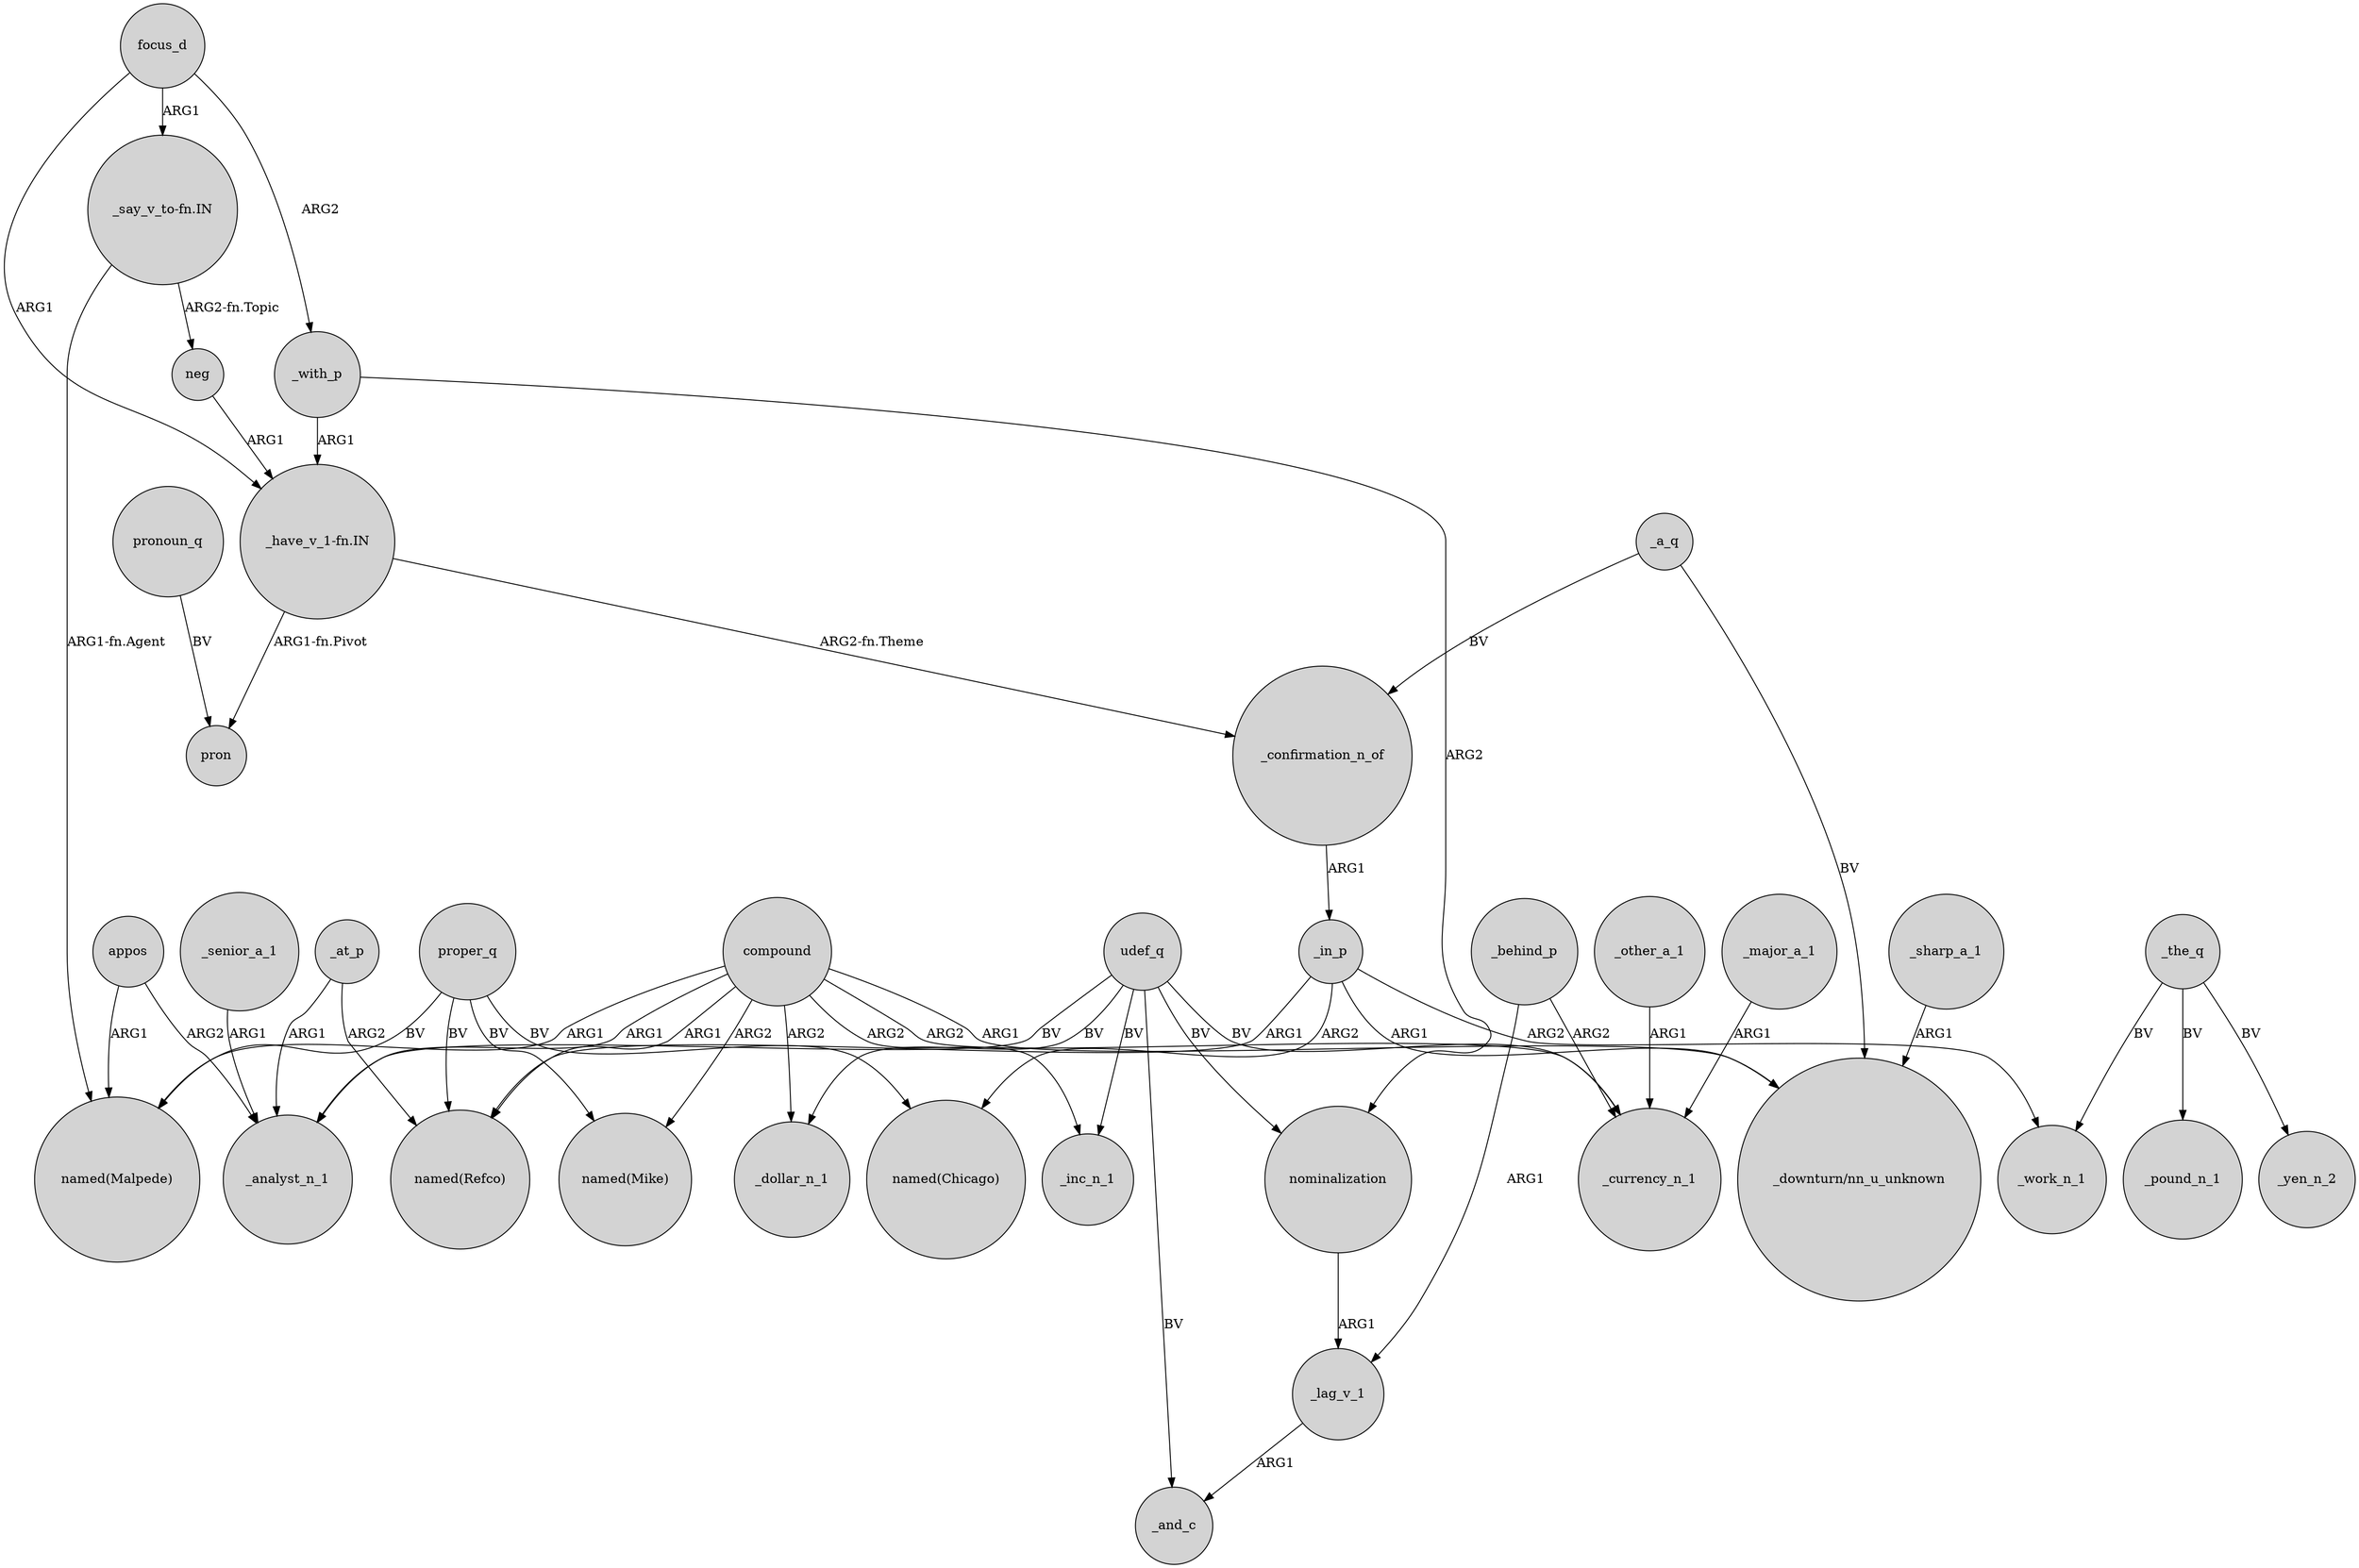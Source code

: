 digraph {
	node [shape=circle style=filled]
	focus_d -> "_have_v_1-fn.IN" [label=ARG1]
	proper_q -> "named(Malpede)" [label=BV]
	udef_q -> _inc_n_1 [label=BV]
	_in_p -> "named(Refco)" [label=ARG1]
	neg -> "_have_v_1-fn.IN" [label=ARG1]
	_with_p -> nominalization [label=ARG2]
	_other_a_1 -> _currency_n_1 [label=ARG1]
	compound -> "named(Malpede)" [label=ARG1]
	_the_q -> _pound_n_1 [label=BV]
	_with_p -> "_have_v_1-fn.IN" [label=ARG1]
	compound -> "named(Refco)" [label=ARG1]
	nominalization -> _lag_v_1 [label=ARG1]
	_behind_p -> _lag_v_1 [label=ARG1]
	focus_d -> _with_p [label=ARG2]
	_at_p -> "named(Refco)" [label=ARG2]
	_the_q -> _yen_n_2 [label=BV]
	"_have_v_1-fn.IN" -> pron [label="ARG1-fn.Pivot"]
	udef_q -> _currency_n_1 [label=BV]
	"_have_v_1-fn.IN" -> _confirmation_n_of [label="ARG2-fn.Theme"]
	proper_q -> "named(Refco)" [label=BV]
	_behind_p -> _currency_n_1 [label=ARG2]
	_in_p -> _work_n_1 [label=ARG2]
	_a_q -> _confirmation_n_of [label=BV]
	_sharp_a_1 -> "_downturn/nn_u_unknown" [label=ARG1]
	pronoun_q -> pron [label=BV]
	appos -> "named(Malpede)" [label=ARG1]
	_lag_v_1 -> _and_c [label=ARG1]
	appos -> _analyst_n_1 [label=ARG2]
	compound -> "named(Mike)" [label=ARG2]
	compound -> "_downturn/nn_u_unknown" [label=ARG1]
	compound -> _currency_n_1 [label=ARG2]
	_at_p -> _analyst_n_1 [label=ARG1]
	_in_p -> "named(Chicago)" [label=ARG2]
	_a_q -> "_downturn/nn_u_unknown" [label=BV]
	_confirmation_n_of -> _in_p [label=ARG1]
	proper_q -> "named(Mike)" [label=BV]
	udef_q -> nominalization [label=BV]
	_major_a_1 -> _currency_n_1 [label=ARG1]
	"_say_v_to-fn.IN" -> "named(Malpede)" [label="ARG1-fn.Agent"]
	"_say_v_to-fn.IN" -> neg [label="ARG2-fn.Topic"]
	_senior_a_1 -> _analyst_n_1 [label=ARG1]
	compound -> _dollar_n_1 [label=ARG2]
	udef_q -> _and_c [label=BV]
	_in_p -> "_downturn/nn_u_unknown" [label=ARG1]
	compound -> _inc_n_1 [label=ARG2]
	udef_q -> _analyst_n_1 [label=BV]
	proper_q -> "named(Chicago)" [label=BV]
	udef_q -> _dollar_n_1 [label=BV]
	focus_d -> "_say_v_to-fn.IN" [label=ARG1]
	_the_q -> _work_n_1 [label=BV]
	compound -> _analyst_n_1 [label=ARG1]
}
